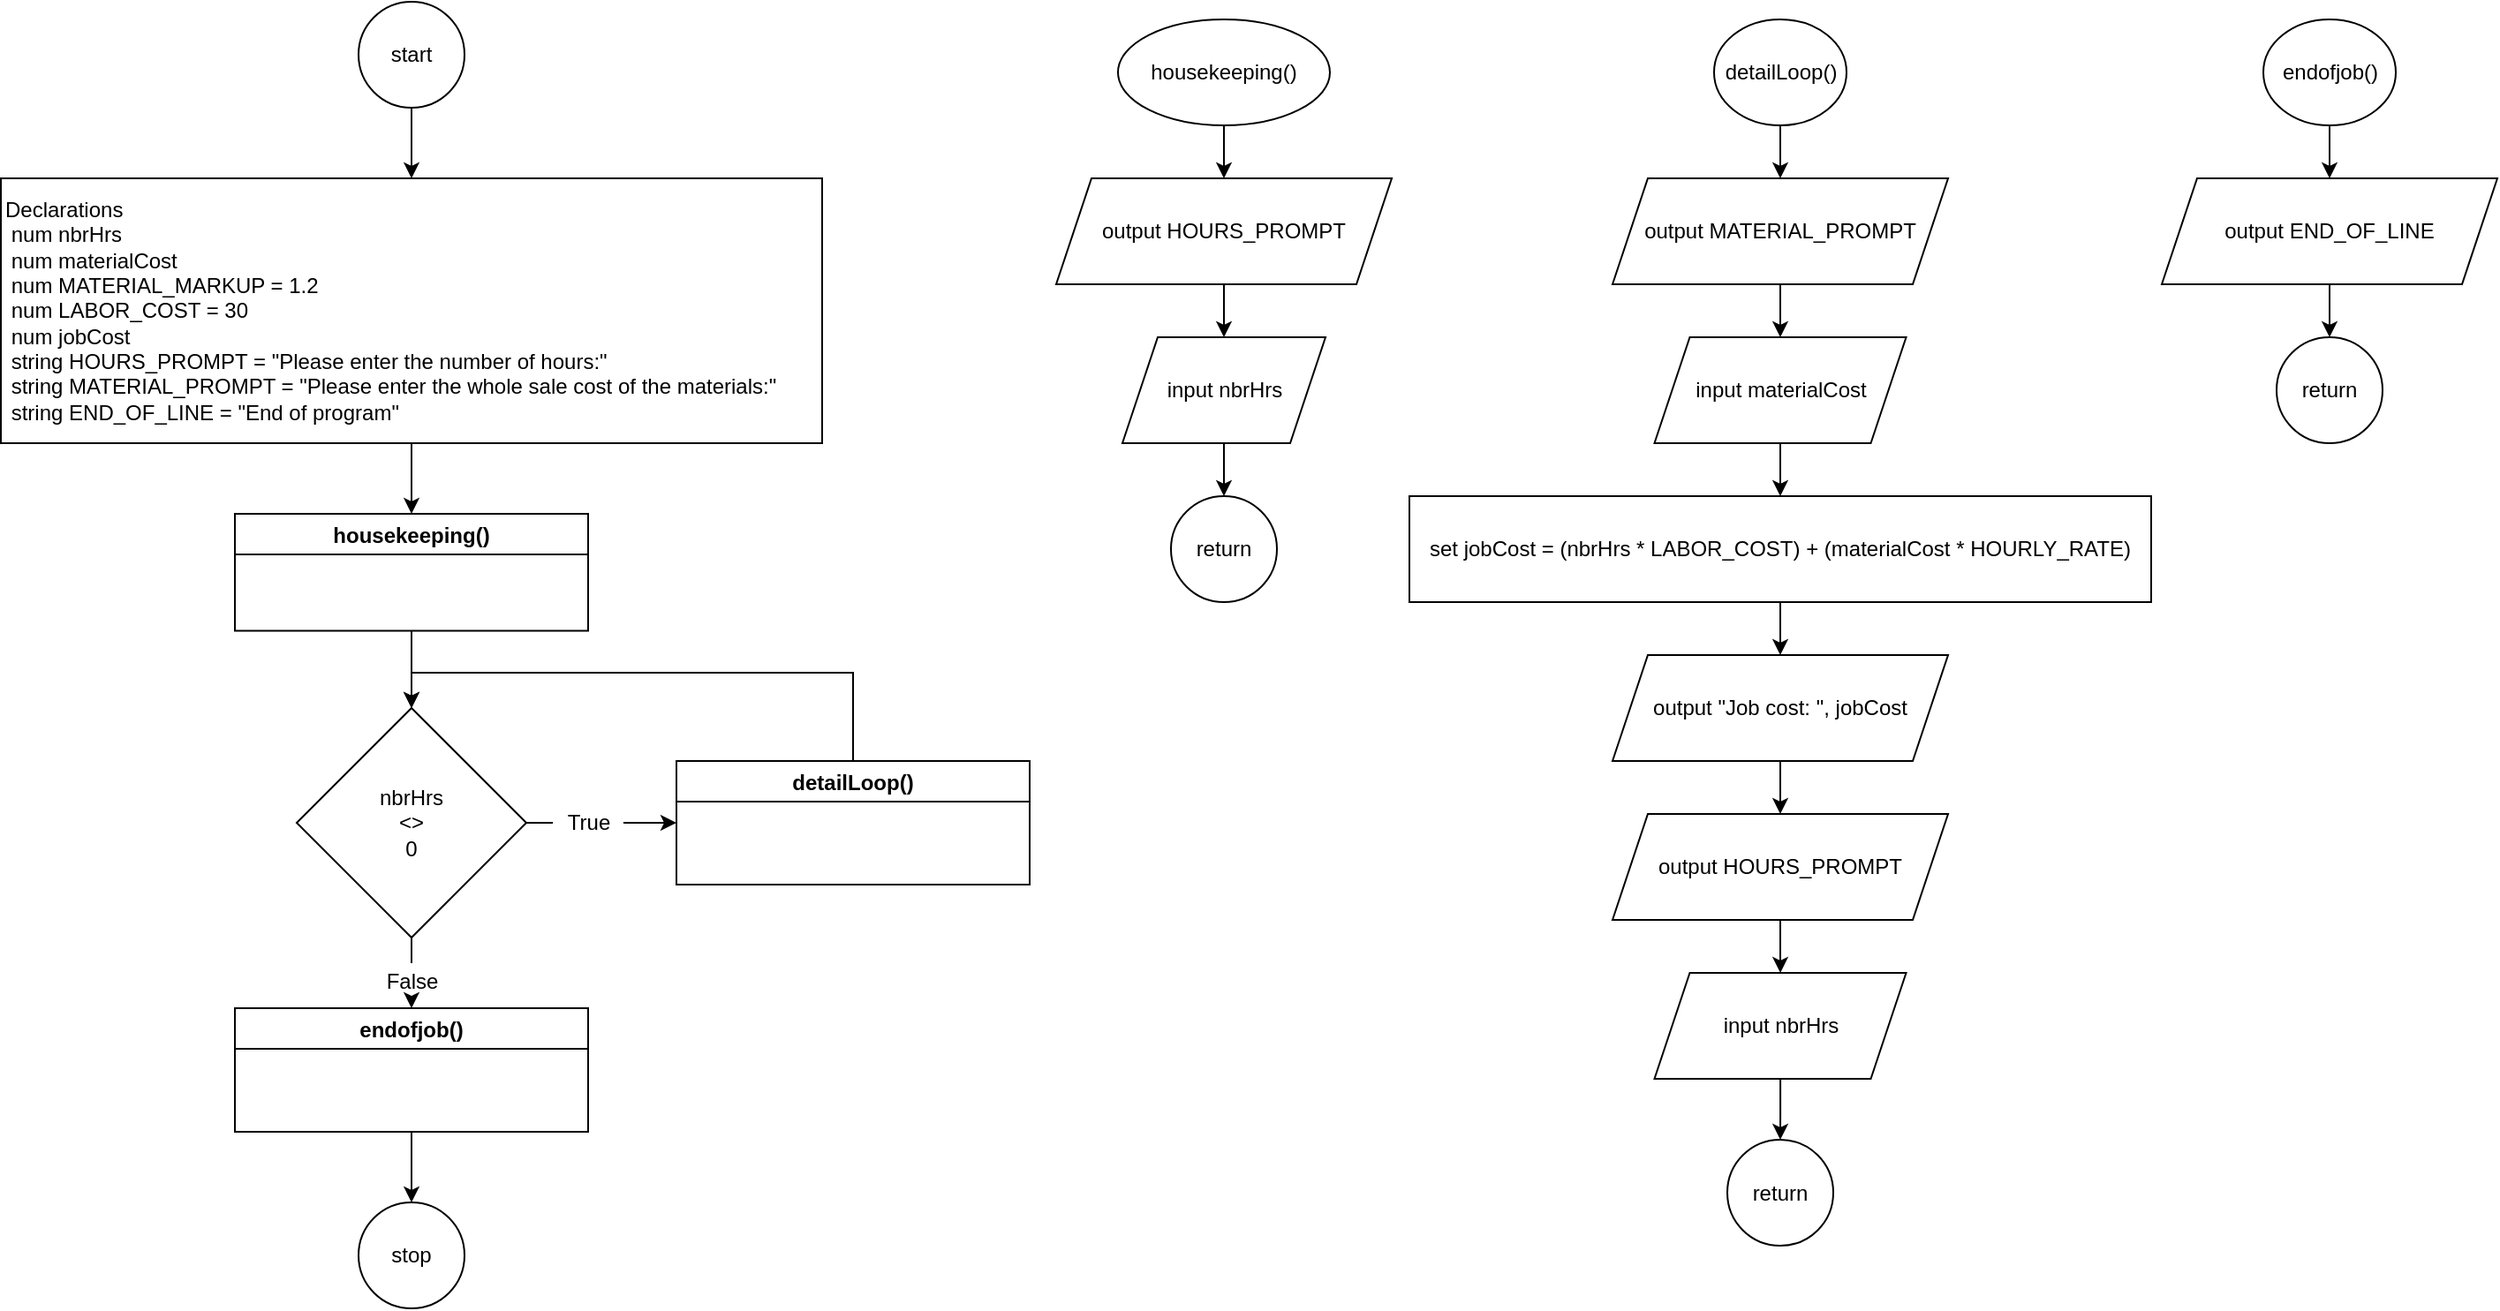 <mxfile version="17.1.3" type="github" pages="2">
  <diagram id="C5RBs43oDa-KdzZeNtuy" name="Page-1">
    <mxGraphModel dx="1422" dy="794" grid="1" gridSize="10" guides="1" tooltips="1" connect="1" arrows="1" fold="1" page="1" pageScale="1" pageWidth="827" pageHeight="1169" math="0" shadow="0">
      <root>
        <mxCell id="WIyWlLk6GJQsqaUBKTNV-0" />
        <mxCell id="WIyWlLk6GJQsqaUBKTNV-1" parent="WIyWlLk6GJQsqaUBKTNV-0" />
        <mxCell id="bWYdU8AJ63GBuWtK9qGN-11" style="edgeStyle=orthogonalEdgeStyle;rounded=0;orthogonalLoop=1;jettySize=auto;html=1;exitX=0.5;exitY=1;exitDx=0;exitDy=0;entryX=0.5;entryY=0;entryDx=0;entryDy=0;" edge="1" parent="WIyWlLk6GJQsqaUBKTNV-1" source="bWYdU8AJ63GBuWtK9qGN-0" target="bWYdU8AJ63GBuWtK9qGN-10">
          <mxGeometry relative="1" as="geometry" />
        </mxCell>
        <mxCell id="bWYdU8AJ63GBuWtK9qGN-0" value="start" style="ellipse;whiteSpace=wrap;html=1;" vertex="1" parent="WIyWlLk6GJQsqaUBKTNV-1">
          <mxGeometry x="220" y="30" width="60" height="60" as="geometry" />
        </mxCell>
        <mxCell id="AreEKT_aKlzEnph52LDv-12" style="edgeStyle=orthogonalEdgeStyle;rounded=0;orthogonalLoop=1;jettySize=auto;html=1;exitX=1;exitY=0.5;exitDx=0;exitDy=0;entryX=0;entryY=0.5;entryDx=0;entryDy=0;startArrow=none;" edge="1" parent="WIyWlLk6GJQsqaUBKTNV-1" source="bWYdU8AJ63GBuWtK9qGN-16" target="AreEKT_aKlzEnph52LDv-10">
          <mxGeometry relative="1" as="geometry" />
        </mxCell>
        <mxCell id="AreEKT_aKlzEnph52LDv-20" style="edgeStyle=orthogonalEdgeStyle;rounded=0;orthogonalLoop=1;jettySize=auto;html=1;exitX=0.5;exitY=1;exitDx=0;exitDy=0;entryX=0.5;entryY=0;entryDx=0;entryDy=0;startArrow=none;" edge="1" parent="WIyWlLk6GJQsqaUBKTNV-1" source="AreEKT_aKlzEnph52LDv-22" target="AreEKT_aKlzEnph52LDv-19">
          <mxGeometry relative="1" as="geometry" />
        </mxCell>
        <mxCell id="bWYdU8AJ63GBuWtK9qGN-2" value="nbrHrs&lt;br&gt;&amp;lt;&amp;gt;&lt;br&gt;0" style="rhombus;whiteSpace=wrap;html=1;" vertex="1" parent="WIyWlLk6GJQsqaUBKTNV-1">
          <mxGeometry x="185" y="430" width="130" height="130" as="geometry" />
        </mxCell>
        <mxCell id="bWYdU8AJ63GBuWtK9qGN-5" value="stop" style="ellipse;whiteSpace=wrap;html=1;" vertex="1" parent="WIyWlLk6GJQsqaUBKTNV-1">
          <mxGeometry x="220" y="710" width="60" height="60" as="geometry" />
        </mxCell>
        <mxCell id="AreEKT_aKlzEnph52LDv-43" style="edgeStyle=orthogonalEdgeStyle;rounded=0;orthogonalLoop=1;jettySize=auto;html=1;exitX=0.5;exitY=1;exitDx=0;exitDy=0;entryX=0.5;entryY=0;entryDx=0;entryDy=0;" edge="1" parent="WIyWlLk6GJQsqaUBKTNV-1" source="bWYdU8AJ63GBuWtK9qGN-10" target="AreEKT_aKlzEnph52LDv-8">
          <mxGeometry relative="1" as="geometry" />
        </mxCell>
        <mxCell id="bWYdU8AJ63GBuWtK9qGN-10" value="Declarations&lt;br&gt;&lt;span style=&quot;white-space: pre&quot;&gt;	&lt;/span&gt;num nbrHrs&lt;br&gt;&lt;span style=&quot;white-space: pre&quot;&gt;	&lt;/span&gt;num materialCost&lt;br&gt;&lt;span style=&quot;white-space: pre&quot;&gt;	&lt;/span&gt;num MATERIAL_MARKUP = 1.2&lt;br&gt;&lt;span style=&quot;white-space: pre&quot;&gt;	&lt;/span&gt;num LABOR_COST = 30&lt;br&gt;&lt;span style=&quot;white-space: pre&quot;&gt;	&lt;/span&gt;num jobCost&lt;br&gt;&lt;span style=&quot;white-space: pre&quot;&gt;	&lt;/span&gt;string HOURS_PROMPT = &quot;Please enter the number of hours:&quot;&lt;br&gt;&lt;span style=&quot;white-space: pre&quot;&gt;	&lt;/span&gt;string MATERIAL_PROMPT = &quot;Please enter the whole sale cost of the materials:&quot;&lt;br&gt;&lt;span style=&quot;white-space: pre&quot;&gt;	&lt;/span&gt;string END_OF_LINE = &quot;End of program&quot;" style="whiteSpace=wrap;html=1;align=left;shadow=0;rounded=0;glass=0;" vertex="1" parent="WIyWlLk6GJQsqaUBKTNV-1">
          <mxGeometry x="17.5" y="130" width="465" height="150" as="geometry" />
        </mxCell>
        <mxCell id="AreEKT_aKlzEnph52LDv-24" style="edgeStyle=orthogonalEdgeStyle;rounded=0;orthogonalLoop=1;jettySize=auto;html=1;exitX=0.5;exitY=1;exitDx=0;exitDy=0;" edge="1" parent="WIyWlLk6GJQsqaUBKTNV-1" source="AreEKT_aKlzEnph52LDv-0" target="AreEKT_aKlzEnph52LDv-5">
          <mxGeometry relative="1" as="geometry" />
        </mxCell>
        <mxCell id="AreEKT_aKlzEnph52LDv-0" value="housekeeping()" style="ellipse;whiteSpace=wrap;html=1;rounded=0;shadow=0;glass=0;" vertex="1" parent="WIyWlLk6GJQsqaUBKTNV-1">
          <mxGeometry x="650" y="40" width="120" height="60" as="geometry" />
        </mxCell>
        <mxCell id="AreEKT_aKlzEnph52LDv-1" value="return" style="ellipse;whiteSpace=wrap;html=1;rounded=0;shadow=0;glass=0;" vertex="1" parent="WIyWlLk6GJQsqaUBKTNV-1">
          <mxGeometry x="680" y="310" width="60" height="60" as="geometry" />
        </mxCell>
        <mxCell id="AreEKT_aKlzEnph52LDv-25" style="edgeStyle=orthogonalEdgeStyle;rounded=0;orthogonalLoop=1;jettySize=auto;html=1;exitX=0.5;exitY=1;exitDx=0;exitDy=0;entryX=0.5;entryY=0;entryDx=0;entryDy=0;" edge="1" parent="WIyWlLk6GJQsqaUBKTNV-1" source="AreEKT_aKlzEnph52LDv-5" target="AreEKT_aKlzEnph52LDv-7">
          <mxGeometry relative="1" as="geometry" />
        </mxCell>
        <mxCell id="AreEKT_aKlzEnph52LDv-5" value="output HOURS_PROMPT" style="shape=parallelogram;perimeter=parallelogramPerimeter;whiteSpace=wrap;html=1;fixedSize=1;rounded=0;shadow=0;glass=0;" vertex="1" parent="WIyWlLk6GJQsqaUBKTNV-1">
          <mxGeometry x="615" y="130" width="190" height="60" as="geometry" />
        </mxCell>
        <mxCell id="AreEKT_aKlzEnph52LDv-26" style="edgeStyle=orthogonalEdgeStyle;rounded=0;orthogonalLoop=1;jettySize=auto;html=1;exitX=0.5;exitY=1;exitDx=0;exitDy=0;entryX=0.5;entryY=0;entryDx=0;entryDy=0;" edge="1" parent="WIyWlLk6GJQsqaUBKTNV-1" source="AreEKT_aKlzEnph52LDv-7" target="AreEKT_aKlzEnph52LDv-1">
          <mxGeometry relative="1" as="geometry" />
        </mxCell>
        <mxCell id="AreEKT_aKlzEnph52LDv-7" value="input nbrHrs" style="shape=parallelogram;perimeter=parallelogramPerimeter;whiteSpace=wrap;html=1;fixedSize=1;rounded=0;shadow=0;glass=0;" vertex="1" parent="WIyWlLk6GJQsqaUBKTNV-1">
          <mxGeometry x="652.5" y="220" width="115" height="60" as="geometry" />
        </mxCell>
        <mxCell id="AreEKT_aKlzEnph52LDv-9" value="" style="edgeStyle=orthogonalEdgeStyle;rounded=0;orthogonalLoop=1;jettySize=auto;html=1;" edge="1" parent="WIyWlLk6GJQsqaUBKTNV-1" source="AreEKT_aKlzEnph52LDv-8" target="bWYdU8AJ63GBuWtK9qGN-2">
          <mxGeometry relative="1" as="geometry" />
        </mxCell>
        <mxCell id="AreEKT_aKlzEnph52LDv-8" value="housekeeping()" style="swimlane;rounded=0;shadow=0;glass=0;" vertex="1" parent="WIyWlLk6GJQsqaUBKTNV-1">
          <mxGeometry x="150" y="320" width="200" height="66.25" as="geometry" />
        </mxCell>
        <mxCell id="AreEKT_aKlzEnph52LDv-18" style="edgeStyle=orthogonalEdgeStyle;rounded=0;orthogonalLoop=1;jettySize=auto;html=1;exitX=0.5;exitY=0;exitDx=0;exitDy=0;entryX=0.5;entryY=0;entryDx=0;entryDy=0;" edge="1" parent="WIyWlLk6GJQsqaUBKTNV-1" source="AreEKT_aKlzEnph52LDv-10" target="bWYdU8AJ63GBuWtK9qGN-2">
          <mxGeometry relative="1" as="geometry">
            <Array as="points">
              <mxPoint x="500" y="410" />
              <mxPoint x="250" y="410" />
            </Array>
          </mxGeometry>
        </mxCell>
        <mxCell id="AreEKT_aKlzEnph52LDv-10" value="detailLoop()" style="swimlane;rounded=0;shadow=0;glass=0;" vertex="1" parent="WIyWlLk6GJQsqaUBKTNV-1">
          <mxGeometry x="400" y="460" width="200" height="70" as="geometry" />
        </mxCell>
        <mxCell id="bWYdU8AJ63GBuWtK9qGN-16" value="True" style="text;html=1;align=center;verticalAlign=middle;resizable=0;points=[];autosize=1;strokeColor=none;fillColor=none;" vertex="1" parent="WIyWlLk6GJQsqaUBKTNV-1">
          <mxGeometry x="330" y="485" width="40" height="20" as="geometry" />
        </mxCell>
        <mxCell id="AreEKT_aKlzEnph52LDv-14" value="" style="edgeStyle=orthogonalEdgeStyle;rounded=0;orthogonalLoop=1;jettySize=auto;html=1;exitX=1;exitY=0.5;exitDx=0;exitDy=0;entryX=0;entryY=0.5;entryDx=0;entryDy=0;endArrow=none;" edge="1" parent="WIyWlLk6GJQsqaUBKTNV-1" source="bWYdU8AJ63GBuWtK9qGN-2" target="bWYdU8AJ63GBuWtK9qGN-16">
          <mxGeometry relative="1" as="geometry">
            <mxPoint x="315" y="495" as="sourcePoint" />
            <mxPoint x="400" y="495" as="targetPoint" />
          </mxGeometry>
        </mxCell>
        <mxCell id="AreEKT_aKlzEnph52LDv-21" style="edgeStyle=orthogonalEdgeStyle;rounded=0;orthogonalLoop=1;jettySize=auto;html=1;exitX=0.5;exitY=1;exitDx=0;exitDy=0;" edge="1" parent="WIyWlLk6GJQsqaUBKTNV-1" source="AreEKT_aKlzEnph52LDv-19" target="bWYdU8AJ63GBuWtK9qGN-5">
          <mxGeometry relative="1" as="geometry" />
        </mxCell>
        <mxCell id="AreEKT_aKlzEnph52LDv-19" value="endofjob()" style="swimlane;rounded=0;shadow=0;glass=0;" vertex="1" parent="WIyWlLk6GJQsqaUBKTNV-1">
          <mxGeometry x="150" y="600" width="200" height="70" as="geometry" />
        </mxCell>
        <mxCell id="AreEKT_aKlzEnph52LDv-22" value="False" style="text;html=1;align=center;verticalAlign=middle;resizable=0;points=[];autosize=1;strokeColor=none;fillColor=none;" vertex="1" parent="WIyWlLk6GJQsqaUBKTNV-1">
          <mxGeometry x="230" y="574.5" width="40" height="20" as="geometry" />
        </mxCell>
        <mxCell id="AreEKT_aKlzEnph52LDv-23" value="" style="edgeStyle=orthogonalEdgeStyle;rounded=0;orthogonalLoop=1;jettySize=auto;html=1;exitX=0.5;exitY=1;exitDx=0;exitDy=0;entryX=0.5;entryY=0;entryDx=0;entryDy=0;endArrow=none;" edge="1" parent="WIyWlLk6GJQsqaUBKTNV-1" source="bWYdU8AJ63GBuWtK9qGN-2" target="AreEKT_aKlzEnph52LDv-22">
          <mxGeometry relative="1" as="geometry">
            <mxPoint x="250" y="560" as="sourcePoint" />
            <mxPoint x="250" y="600" as="targetPoint" />
          </mxGeometry>
        </mxCell>
        <mxCell id="AreEKT_aKlzEnph52LDv-28" style="edgeStyle=orthogonalEdgeStyle;rounded=0;orthogonalLoop=1;jettySize=auto;html=1;exitX=0.5;exitY=1;exitDx=0;exitDy=0;" edge="1" source="AreEKT_aKlzEnph52LDv-29" target="AreEKT_aKlzEnph52LDv-32" parent="WIyWlLk6GJQsqaUBKTNV-1">
          <mxGeometry relative="1" as="geometry" />
        </mxCell>
        <mxCell id="AreEKT_aKlzEnph52LDv-29" value="detailLoop()" style="ellipse;whiteSpace=wrap;html=1;rounded=0;shadow=0;glass=0;" vertex="1" parent="WIyWlLk6GJQsqaUBKTNV-1">
          <mxGeometry x="987.5" y="40" width="75" height="60" as="geometry" />
        </mxCell>
        <mxCell id="AreEKT_aKlzEnph52LDv-31" style="edgeStyle=orthogonalEdgeStyle;rounded=0;orthogonalLoop=1;jettySize=auto;html=1;exitX=0.5;exitY=1;exitDx=0;exitDy=0;entryX=0.5;entryY=0;entryDx=0;entryDy=0;" edge="1" source="AreEKT_aKlzEnph52LDv-32" target="AreEKT_aKlzEnph52LDv-34" parent="WIyWlLk6GJQsqaUBKTNV-1">
          <mxGeometry relative="1" as="geometry" />
        </mxCell>
        <mxCell id="AreEKT_aKlzEnph52LDv-32" value="output MATERIAL_PROMPT" style="shape=parallelogram;perimeter=parallelogramPerimeter;whiteSpace=wrap;html=1;fixedSize=1;rounded=0;shadow=0;glass=0;" vertex="1" parent="WIyWlLk6GJQsqaUBKTNV-1">
          <mxGeometry x="930" y="130" width="190" height="60" as="geometry" />
        </mxCell>
        <mxCell id="AreEKT_aKlzEnph52LDv-33" style="edgeStyle=orthogonalEdgeStyle;rounded=0;orthogonalLoop=1;jettySize=auto;html=1;exitX=0.5;exitY=1;exitDx=0;exitDy=0;entryX=0.5;entryY=0;entryDx=0;entryDy=0;" edge="1" source="AreEKT_aKlzEnph52LDv-34" parent="WIyWlLk6GJQsqaUBKTNV-1">
          <mxGeometry relative="1" as="geometry">
            <mxPoint x="1025" y="310" as="targetPoint" />
          </mxGeometry>
        </mxCell>
        <mxCell id="AreEKT_aKlzEnph52LDv-34" value="input materialCost" style="shape=parallelogram;perimeter=parallelogramPerimeter;whiteSpace=wrap;html=1;fixedSize=1;rounded=0;shadow=0;glass=0;" vertex="1" parent="WIyWlLk6GJQsqaUBKTNV-1">
          <mxGeometry x="953.75" y="220" width="142.5" height="60" as="geometry" />
        </mxCell>
        <mxCell id="AreEKT_aKlzEnph52LDv-40" style="edgeStyle=orthogonalEdgeStyle;rounded=0;orthogonalLoop=1;jettySize=auto;html=1;exitX=0.5;exitY=1;exitDx=0;exitDy=0;entryX=0.5;entryY=0;entryDx=0;entryDy=0;" edge="1" parent="WIyWlLk6GJQsqaUBKTNV-1" source="AreEKT_aKlzEnph52LDv-35" target="AreEKT_aKlzEnph52LDv-36">
          <mxGeometry relative="1" as="geometry" />
        </mxCell>
        <mxCell id="AreEKT_aKlzEnph52LDv-35" value="set jobCost = (nbrHrs * LABOR_COST) + (materialCost * HOURLY_RATE)" style="whiteSpace=wrap;html=1;rounded=0;shadow=0;glass=0;" vertex="1" parent="WIyWlLk6GJQsqaUBKTNV-1">
          <mxGeometry x="815" y="310" width="420" height="60" as="geometry" />
        </mxCell>
        <mxCell id="AreEKT_aKlzEnph52LDv-55" value="" style="edgeStyle=orthogonalEdgeStyle;rounded=0;orthogonalLoop=1;jettySize=auto;html=1;" edge="1" parent="WIyWlLk6GJQsqaUBKTNV-1" source="AreEKT_aKlzEnph52LDv-36" target="AreEKT_aKlzEnph52LDv-53">
          <mxGeometry relative="1" as="geometry" />
        </mxCell>
        <mxCell id="AreEKT_aKlzEnph52LDv-36" value="output &quot;Job cost: &quot;, jobCost" style="shape=parallelogram;perimeter=parallelogramPerimeter;whiteSpace=wrap;html=1;fixedSize=1;rounded=0;shadow=0;glass=0;" vertex="1" parent="WIyWlLk6GJQsqaUBKTNV-1">
          <mxGeometry x="930" y="400" width="190" height="60" as="geometry" />
        </mxCell>
        <mxCell id="AreEKT_aKlzEnph52LDv-39" value="return" style="ellipse;whiteSpace=wrap;html=1;rounded=0;shadow=0;glass=0;" vertex="1" parent="WIyWlLk6GJQsqaUBKTNV-1">
          <mxGeometry x="995" y="674.5" width="60" height="60" as="geometry" />
        </mxCell>
        <mxCell id="AreEKT_aKlzEnph52LDv-44" style="edgeStyle=orthogonalEdgeStyle;rounded=0;orthogonalLoop=1;jettySize=auto;html=1;exitX=0.5;exitY=1;exitDx=0;exitDy=0;" edge="1" source="AreEKT_aKlzEnph52LDv-45" target="AreEKT_aKlzEnph52LDv-50" parent="WIyWlLk6GJQsqaUBKTNV-1">
          <mxGeometry relative="1" as="geometry" />
        </mxCell>
        <mxCell id="AreEKT_aKlzEnph52LDv-45" value="endofjob()" style="ellipse;whiteSpace=wrap;html=1;rounded=0;shadow=0;glass=0;" vertex="1" parent="WIyWlLk6GJQsqaUBKTNV-1">
          <mxGeometry x="1298.5" y="40" width="75" height="60" as="geometry" />
        </mxCell>
        <mxCell id="AreEKT_aKlzEnph52LDv-46" value="return" style="ellipse;whiteSpace=wrap;html=1;rounded=0;shadow=0;glass=0;" vertex="1" parent="WIyWlLk6GJQsqaUBKTNV-1">
          <mxGeometry x="1306" y="220" width="60" height="60" as="geometry" />
        </mxCell>
        <mxCell id="AreEKT_aKlzEnph52LDv-51" style="edgeStyle=orthogonalEdgeStyle;rounded=0;orthogonalLoop=1;jettySize=auto;html=1;exitX=0.5;exitY=1;exitDx=0;exitDy=0;entryX=0.5;entryY=0;entryDx=0;entryDy=0;" edge="1" parent="WIyWlLk6GJQsqaUBKTNV-1" source="AreEKT_aKlzEnph52LDv-50" target="AreEKT_aKlzEnph52LDv-46">
          <mxGeometry relative="1" as="geometry" />
        </mxCell>
        <mxCell id="AreEKT_aKlzEnph52LDv-50" value="output END_OF_LINE" style="shape=parallelogram;perimeter=parallelogramPerimeter;whiteSpace=wrap;html=1;fixedSize=1;rounded=0;shadow=0;glass=0;" vertex="1" parent="WIyWlLk6GJQsqaUBKTNV-1">
          <mxGeometry x="1241" y="130" width="190" height="60" as="geometry" />
        </mxCell>
        <mxCell id="AreEKT_aKlzEnph52LDv-57" value="" style="edgeStyle=orthogonalEdgeStyle;rounded=0;orthogonalLoop=1;jettySize=auto;html=1;" edge="1" parent="WIyWlLk6GJQsqaUBKTNV-1" source="AreEKT_aKlzEnph52LDv-52" target="AreEKT_aKlzEnph52LDv-39">
          <mxGeometry relative="1" as="geometry" />
        </mxCell>
        <mxCell id="AreEKT_aKlzEnph52LDv-52" value="input nbrHrs" style="shape=parallelogram;perimeter=parallelogramPerimeter;whiteSpace=wrap;html=1;fixedSize=1;rounded=0;shadow=0;glass=0;" vertex="1" parent="WIyWlLk6GJQsqaUBKTNV-1">
          <mxGeometry x="953.75" y="580" width="142.5" height="60" as="geometry" />
        </mxCell>
        <mxCell id="AreEKT_aKlzEnph52LDv-56" value="" style="edgeStyle=orthogonalEdgeStyle;rounded=0;orthogonalLoop=1;jettySize=auto;html=1;" edge="1" parent="WIyWlLk6GJQsqaUBKTNV-1" source="AreEKT_aKlzEnph52LDv-53" target="AreEKT_aKlzEnph52LDv-52">
          <mxGeometry relative="1" as="geometry" />
        </mxCell>
        <mxCell id="AreEKT_aKlzEnph52LDv-53" value="output HOURS_PROMPT" style="shape=parallelogram;perimeter=parallelogramPerimeter;whiteSpace=wrap;html=1;fixedSize=1;rounded=0;shadow=0;glass=0;" vertex="1" parent="WIyWlLk6GJQsqaUBKTNV-1">
          <mxGeometry x="930" y="490" width="190" height="60" as="geometry" />
        </mxCell>
      </root>
    </mxGraphModel>
  </diagram>
  <diagram id="a9MuCD7pgEdJrheGvbNs" name="Page-2">
    <mxGraphModel dx="1422" dy="794" grid="1" gridSize="10" guides="1" tooltips="1" connect="1" arrows="1" fold="1" page="1" pageScale="1" pageWidth="850" pageHeight="1100" math="0" shadow="0">
      <root>
        <mxCell id="Q9GVpv3YtisMncHmaNSU-0" />
        <mxCell id="Q9GVpv3YtisMncHmaNSU-1" parent="Q9GVpv3YtisMncHmaNSU-0" />
      </root>
    </mxGraphModel>
  </diagram>
</mxfile>
